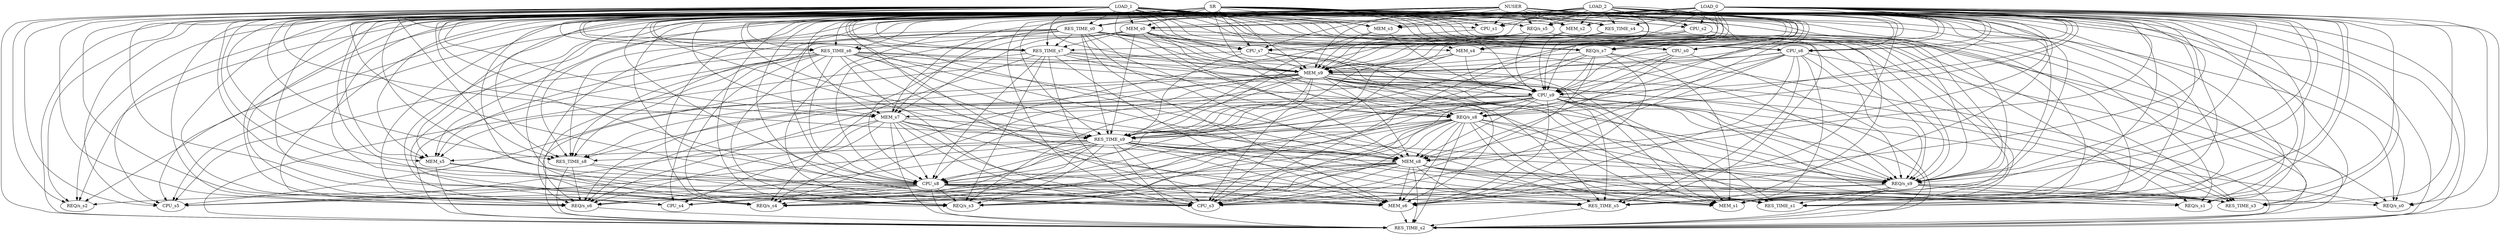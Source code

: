 strict digraph "" {
	NUSER -> "REQ/s_s0";
	NUSER -> RES_TIME_s0;
	NUSER -> CPU_s0;
	NUSER -> MEM_s0;
	NUSER -> "REQ/s_s1";
	NUSER -> RES_TIME_s1;
	NUSER -> CPU_s1;
	NUSER -> MEM_s1;
	NUSER -> "REQ/s_s2";
	NUSER -> RES_TIME_s2;
	NUSER -> CPU_s2;
	NUSER -> MEM_s2;
	NUSER -> "REQ/s_s3";
	NUSER -> RES_TIME_s3;
	NUSER -> CPU_s3;
	NUSER -> MEM_s3;
	NUSER -> "REQ/s_s4";
	NUSER -> RES_TIME_s4;
	NUSER -> CPU_s4;
	NUSER -> MEM_s4;
	NUSER -> "REQ/s_s5";
	NUSER -> RES_TIME_s5;
	NUSER -> CPU_s5;
	NUSER -> MEM_s5;
	NUSER -> "REQ/s_s6";
	NUSER -> RES_TIME_s6;
	NUSER -> CPU_s6;
	NUSER -> MEM_s6;
	NUSER -> "REQ/s_s7";
	NUSER -> RES_TIME_s7;
	NUSER -> CPU_s7;
	NUSER -> MEM_s7;
	NUSER -> "REQ/s_s8";
	NUSER -> RES_TIME_s8;
	NUSER -> CPU_s8;
	NUSER -> MEM_s8;
	NUSER -> "REQ/s_s9";
	NUSER -> RES_TIME_s9;
	NUSER -> CPU_s9;
	NUSER -> MEM_s9;
	LOAD_0 -> "REQ/s_s0";
	LOAD_0 -> RES_TIME_s0;
	LOAD_0 -> CPU_s0;
	LOAD_0 -> MEM_s0;
	LOAD_0 -> "REQ/s_s1";
	LOAD_0 -> RES_TIME_s1;
	LOAD_0 -> CPU_s1;
	LOAD_0 -> MEM_s1;
	LOAD_0 -> "REQ/s_s2";
	LOAD_0 -> RES_TIME_s2;
	LOAD_0 -> CPU_s2;
	LOAD_0 -> MEM_s2;
	LOAD_0 -> "REQ/s_s3";
	LOAD_0 -> RES_TIME_s3;
	LOAD_0 -> CPU_s3;
	LOAD_0 -> MEM_s3;
	LOAD_0 -> "REQ/s_s4";
	LOAD_0 -> RES_TIME_s4;
	LOAD_0 -> CPU_s4;
	LOAD_0 -> MEM_s4;
	LOAD_0 -> "REQ/s_s5";
	LOAD_0 -> RES_TIME_s5;
	LOAD_0 -> CPU_s5;
	LOAD_0 -> MEM_s5;
	LOAD_0 -> "REQ/s_s6";
	LOAD_0 -> RES_TIME_s6;
	LOAD_0 -> CPU_s6;
	LOAD_0 -> MEM_s6;
	LOAD_0 -> "REQ/s_s7";
	LOAD_0 -> RES_TIME_s7;
	LOAD_0 -> CPU_s7;
	LOAD_0 -> MEM_s7;
	LOAD_0 -> "REQ/s_s8";
	LOAD_0 -> RES_TIME_s8;
	LOAD_0 -> CPU_s8;
	LOAD_0 -> MEM_s8;
	LOAD_0 -> "REQ/s_s9";
	LOAD_0 -> RES_TIME_s9;
	LOAD_0 -> CPU_s9;
	LOAD_0 -> MEM_s9;
	LOAD_1 -> "REQ/s_s0";
	LOAD_1 -> RES_TIME_s0;
	LOAD_1 -> CPU_s0;
	LOAD_1 -> MEM_s0;
	LOAD_1 -> "REQ/s_s1";
	LOAD_1 -> RES_TIME_s1;
	LOAD_1 -> CPU_s1;
	LOAD_1 -> MEM_s1;
	LOAD_1 -> "REQ/s_s2";
	LOAD_1 -> RES_TIME_s2;
	LOAD_1 -> CPU_s2;
	LOAD_1 -> MEM_s2;
	LOAD_1 -> "REQ/s_s3";
	LOAD_1 -> RES_TIME_s3;
	LOAD_1 -> CPU_s3;
	LOAD_1 -> MEM_s3;
	LOAD_1 -> "REQ/s_s4";
	LOAD_1 -> RES_TIME_s4;
	LOAD_1 -> CPU_s4;
	LOAD_1 -> MEM_s4;
	LOAD_1 -> "REQ/s_s5";
	LOAD_1 -> RES_TIME_s5;
	LOAD_1 -> CPU_s5;
	LOAD_1 -> MEM_s5;
	LOAD_1 -> "REQ/s_s6";
	LOAD_1 -> RES_TIME_s6;
	LOAD_1 -> CPU_s6;
	LOAD_1 -> MEM_s6;
	LOAD_1 -> "REQ/s_s7";
	LOAD_1 -> RES_TIME_s7;
	LOAD_1 -> CPU_s7;
	LOAD_1 -> MEM_s7;
	LOAD_1 -> "REQ/s_s8";
	LOAD_1 -> RES_TIME_s8;
	LOAD_1 -> CPU_s8;
	LOAD_1 -> MEM_s8;
	LOAD_1 -> "REQ/s_s9";
	LOAD_1 -> RES_TIME_s9;
	LOAD_1 -> CPU_s9;
	LOAD_1 -> MEM_s9;
	LOAD_2 -> "REQ/s_s0";
	LOAD_2 -> RES_TIME_s0;
	LOAD_2 -> CPU_s0;
	LOAD_2 -> MEM_s0;
	LOAD_2 -> "REQ/s_s1";
	LOAD_2 -> RES_TIME_s1;
	LOAD_2 -> CPU_s1;
	LOAD_2 -> MEM_s1;
	LOAD_2 -> "REQ/s_s2";
	LOAD_2 -> RES_TIME_s2;
	LOAD_2 -> CPU_s2;
	LOAD_2 -> MEM_s2;
	LOAD_2 -> "REQ/s_s3";
	LOAD_2 -> RES_TIME_s3;
	LOAD_2 -> CPU_s3;
	LOAD_2 -> MEM_s3;
	LOAD_2 -> "REQ/s_s4";
	LOAD_2 -> RES_TIME_s4;
	LOAD_2 -> CPU_s4;
	LOAD_2 -> MEM_s4;
	LOAD_2 -> "REQ/s_s5";
	LOAD_2 -> RES_TIME_s5;
	LOAD_2 -> CPU_s5;
	LOAD_2 -> MEM_s5;
	LOAD_2 -> "REQ/s_s6";
	LOAD_2 -> RES_TIME_s6;
	LOAD_2 -> CPU_s6;
	LOAD_2 -> MEM_s6;
	LOAD_2 -> "REQ/s_s7";
	LOAD_2 -> RES_TIME_s7;
	LOAD_2 -> CPU_s7;
	LOAD_2 -> MEM_s7;
	LOAD_2 -> "REQ/s_s8";
	LOAD_2 -> RES_TIME_s8;
	LOAD_2 -> CPU_s8;
	LOAD_2 -> MEM_s8;
	LOAD_2 -> "REQ/s_s9";
	LOAD_2 -> RES_TIME_s9;
	LOAD_2 -> CPU_s9;
	LOAD_2 -> MEM_s9;
	SR -> "REQ/s_s0";
	SR -> RES_TIME_s0;
	SR -> CPU_s0;
	SR -> MEM_s0;
	SR -> "REQ/s_s1";
	SR -> RES_TIME_s1;
	SR -> CPU_s1;
	SR -> MEM_s1;
	SR -> "REQ/s_s2";
	SR -> RES_TIME_s2;
	SR -> CPU_s2;
	SR -> MEM_s2;
	SR -> "REQ/s_s3";
	SR -> RES_TIME_s3;
	SR -> CPU_s3;
	SR -> MEM_s3;
	SR -> "REQ/s_s4";
	SR -> RES_TIME_s4;
	SR -> CPU_s4;
	SR -> MEM_s4;
	SR -> "REQ/s_s5";
	SR -> RES_TIME_s5;
	SR -> CPU_s5;
	SR -> MEM_s5;
	SR -> "REQ/s_s6";
	SR -> RES_TIME_s6;
	SR -> CPU_s6;
	SR -> MEM_s6;
	SR -> "REQ/s_s7";
	SR -> RES_TIME_s7;
	SR -> CPU_s7;
	SR -> MEM_s7;
	SR -> "REQ/s_s8";
	SR -> RES_TIME_s8;
	SR -> CPU_s8;
	SR -> MEM_s8;
	SR -> "REQ/s_s9";
	SR -> RES_TIME_s9;
	SR -> CPU_s9;
	SR -> MEM_s9;
	RES_TIME_s0 -> MEM_s5;
	RES_TIME_s0 -> "REQ/s_s6";
	RES_TIME_s0 -> RES_TIME_s6;
	RES_TIME_s0 -> CPU_s6;
	RES_TIME_s0 -> MEM_s6;
	RES_TIME_s0 -> "REQ/s_s7";
	RES_TIME_s0 -> RES_TIME_s7;
	RES_TIME_s0 -> CPU_s7;
	RES_TIME_s0 -> MEM_s7;
	RES_TIME_s0 -> "REQ/s_s8";
	RES_TIME_s0 -> RES_TIME_s8;
	RES_TIME_s0 -> CPU_s8;
	RES_TIME_s0 -> MEM_s8;
	RES_TIME_s0 -> "REQ/s_s9";
	RES_TIME_s0 -> RES_TIME_s9;
	RES_TIME_s0 -> CPU_s9;
	RES_TIME_s0 -> MEM_s9;
	CPU_s0 -> MEM_s8;
	CPU_s0 -> "REQ/s_s9";
	CPU_s0 -> RES_TIME_s9;
	CPU_s0 -> CPU_s9;
	CPU_s0 -> MEM_s9;
	MEM_s0 -> RES_TIME_s7;
	MEM_s0 -> CPU_s7;
	MEM_s0 -> MEM_s7;
	MEM_s0 -> "REQ/s_s8";
	MEM_s0 -> RES_TIME_s8;
	MEM_s0 -> CPU_s8;
	MEM_s0 -> MEM_s8;
	MEM_s0 -> "REQ/s_s9";
	MEM_s0 -> RES_TIME_s9;
	MEM_s0 -> CPU_s9;
	MEM_s0 -> MEM_s9;
	CPU_s1 -> MEM_s9;
	CPU_s2 -> "REQ/s_s9";
	CPU_s2 -> RES_TIME_s9;
	CPU_s2 -> CPU_s9;
	CPU_s2 -> MEM_s9;
	MEM_s2 -> CPU_s9;
	MEM_s2 -> MEM_s9;
	MEM_s3 -> RES_TIME_s9;
	MEM_s3 -> CPU_s9;
	MEM_s3 -> MEM_s9;
	RES_TIME_s4 -> "REQ/s_s9";
	RES_TIME_s4 -> RES_TIME_s9;
	RES_TIME_s4 -> CPU_s9;
	RES_TIME_s4 -> MEM_s9;
	MEM_s4 -> CPU_s3;
	MEM_s4 -> "REQ/s_s9";
	MEM_s4 -> RES_TIME_s9;
	MEM_s4 -> CPU_s9;
	MEM_s4 -> MEM_s9;
	"REQ/s_s5" -> RES_TIME_s2;
	"REQ/s_s5" -> "REQ/s_s4";
	"REQ/s_s5" -> CPU_s9;
	"REQ/s_s5" -> MEM_s9;
	RES_TIME_s5 -> RES_TIME_s2;
	MEM_s5 -> RES_TIME_s2;
	MEM_s5 -> CPU_s3;
	MEM_s5 -> "REQ/s_s4";
	"REQ/s_s6" -> RES_TIME_s2;
	RES_TIME_s6 -> RES_TIME_s2;
	RES_TIME_s6 -> "REQ/s_s3";
	RES_TIME_s6 -> CPU_s3;
	RES_TIME_s6 -> "REQ/s_s4";
	RES_TIME_s6 -> CPU_s4;
	RES_TIME_s6 -> RES_TIME_s5;
	RES_TIME_s6 -> CPU_s5;
	RES_TIME_s6 -> "REQ/s_s6";
	RES_TIME_s6 -> MEM_s6;
	RES_TIME_s6 -> CPU_s8;
	RES_TIME_s6 -> MEM_s8;
	RES_TIME_s6 -> "REQ/s_s9";
	RES_TIME_s6 -> RES_TIME_s9;
	RES_TIME_s6 -> CPU_s9;
	RES_TIME_s6 -> MEM_s9;
	CPU_s6 -> MEM_s1;
	CPU_s6 -> RES_TIME_s2;
	CPU_s6 -> CPU_s3;
	CPU_s6 -> RES_TIME_s5;
	CPU_s6 -> "REQ/s_s6";
	CPU_s6 -> MEM_s6;
	CPU_s6 -> "REQ/s_s9";
	CPU_s6 -> RES_TIME_s9;
	CPU_s6 -> CPU_s9;
	CPU_s6 -> MEM_s9;
	MEM_s6 -> RES_TIME_s2;
	"REQ/s_s7" -> MEM_s1;
	"REQ/s_s7" -> RES_TIME_s2;
	"REQ/s_s7" -> CPU_s3;
	"REQ/s_s7" -> MEM_s6;
	"REQ/s_s7" -> CPU_s8;
	"REQ/s_s7" -> RES_TIME_s9;
	"REQ/s_s7" -> CPU_s9;
	"REQ/s_s7" -> MEM_s9;
	RES_TIME_s7 -> MEM_s1;
	RES_TIME_s7 -> RES_TIME_s2;
	RES_TIME_s7 -> "REQ/s_s3";
	RES_TIME_s7 -> RES_TIME_s3;
	RES_TIME_s7 -> CPU_s3;
	RES_TIME_s7 -> "REQ/s_s4";
	RES_TIME_s7 -> MEM_s6;
	RES_TIME_s7 -> CPU_s8;
	RES_TIME_s7 -> "REQ/s_s9";
	RES_TIME_s7 -> MEM_s9;
	CPU_s7 -> MEM_s1;
	CPU_s7 -> RES_TIME_s2;
	CPU_s7 -> RES_TIME_s9;
	CPU_s7 -> CPU_s9;
	CPU_s7 -> MEM_s9;
	MEM_s7 -> RES_TIME_s2;
	MEM_s7 -> CPU_s3;
	MEM_s7 -> CPU_s4;
	MEM_s7 -> RES_TIME_s5;
	MEM_s7 -> CPU_s5;
	MEM_s7 -> "REQ/s_s6";
	MEM_s7 -> MEM_s6;
	MEM_s7 -> CPU_s8;
	MEM_s7 -> MEM_s8;
	MEM_s7 -> "REQ/s_s9";
	MEM_s7 -> RES_TIME_s9;
	"REQ/s_s8" -> "REQ/s_s1";
	"REQ/s_s8" -> RES_TIME_s1;
	"REQ/s_s8" -> MEM_s1;
	"REQ/s_s8" -> RES_TIME_s2;
	"REQ/s_s8" -> "REQ/s_s3";
	"REQ/s_s8" -> RES_TIME_s3;
	"REQ/s_s8" -> CPU_s3;
	"REQ/s_s8" -> "REQ/s_s4";
	"REQ/s_s8" -> CPU_s4;
	"REQ/s_s8" -> "REQ/s_s6";
	"REQ/s_s8" -> MEM_s6;
	"REQ/s_s8" -> CPU_s8;
	"REQ/s_s8" -> MEM_s8;
	"REQ/s_s8" -> "REQ/s_s9";
	"REQ/s_s8" -> RES_TIME_s9;
	RES_TIME_s8 -> RES_TIME_s2;
	RES_TIME_s8 -> CPU_s3;
	RES_TIME_s8 -> "REQ/s_s6";
	RES_TIME_s8 -> MEM_s6;
	CPU_s8 -> RES_TIME_s1;
	CPU_s8 -> MEM_s1;
	CPU_s8 -> "REQ/s_s2";
	CPU_s8 -> RES_TIME_s2;
	CPU_s8 -> "REQ/s_s3";
	CPU_s8 -> RES_TIME_s3;
	CPU_s8 -> CPU_s3;
	CPU_s8 -> "REQ/s_s4";
	CPU_s8 -> CPU_s4;
	CPU_s8 -> RES_TIME_s5;
	CPU_s8 -> CPU_s5;
	CPU_s8 -> "REQ/s_s6";
	CPU_s8 -> MEM_s6;
	MEM_s8 -> "REQ/s_s1";
	MEM_s8 -> RES_TIME_s1;
	MEM_s8 -> MEM_s1;
	MEM_s8 -> RES_TIME_s2;
	MEM_s8 -> "REQ/s_s3";
	MEM_s8 -> CPU_s3;
	MEM_s8 -> "REQ/s_s4";
	MEM_s8 -> CPU_s4;
	MEM_s8 -> RES_TIME_s5;
	MEM_s8 -> "REQ/s_s6";
	MEM_s8 -> MEM_s6;
	MEM_s8 -> CPU_s8;
	MEM_s8 -> "REQ/s_s9";
	"REQ/s_s9" -> "REQ/s_s0";
	"REQ/s_s9" -> "REQ/s_s1";
	"REQ/s_s9" -> RES_TIME_s1;
	"REQ/s_s9" -> MEM_s1;
	"REQ/s_s9" -> RES_TIME_s2;
	"REQ/s_s9" -> "REQ/s_s3";
	"REQ/s_s9" -> RES_TIME_s3;
	"REQ/s_s9" -> CPU_s3;
	RES_TIME_s9 -> RES_TIME_s1;
	RES_TIME_s9 -> MEM_s1;
	RES_TIME_s9 -> RES_TIME_s2;
	RES_TIME_s9 -> "REQ/s_s3";
	RES_TIME_s9 -> RES_TIME_s3;
	RES_TIME_s9 -> CPU_s3;
	RES_TIME_s9 -> "REQ/s_s4";
	RES_TIME_s9 -> CPU_s4;
	RES_TIME_s9 -> RES_TIME_s5;
	RES_TIME_s9 -> CPU_s5;
	RES_TIME_s9 -> MEM_s5;
	RES_TIME_s9 -> "REQ/s_s6";
	RES_TIME_s9 -> MEM_s6;
	RES_TIME_s9 -> RES_TIME_s8;
	RES_TIME_s9 -> CPU_s8;
	RES_TIME_s9 -> MEM_s8;
	RES_TIME_s9 -> "REQ/s_s9";
	CPU_s9 -> "REQ/s_s0";
	CPU_s9 -> RES_TIME_s1;
	CPU_s9 -> MEM_s1;
	CPU_s9 -> RES_TIME_s2;
	CPU_s9 -> "REQ/s_s3";
	CPU_s9 -> RES_TIME_s3;
	CPU_s9 -> CPU_s3;
	CPU_s9 -> "REQ/s_s4";
	CPU_s9 -> CPU_s4;
	CPU_s9 -> RES_TIME_s5;
	CPU_s9 -> "REQ/s_s6";
	CPU_s9 -> MEM_s6;
	CPU_s9 -> MEM_s7;
	CPU_s9 -> "REQ/s_s8";
	CPU_s9 -> RES_TIME_s8;
	CPU_s9 -> CPU_s8;
	CPU_s9 -> MEM_s8;
	CPU_s9 -> "REQ/s_s9";
	CPU_s9 -> RES_TIME_s9;
	MEM_s9 -> RES_TIME_s1;
	MEM_s9 -> MEM_s1;
	MEM_s9 -> RES_TIME_s2;
	MEM_s9 -> "REQ/s_s3";
	MEM_s9 -> RES_TIME_s3;
	MEM_s9 -> CPU_s3;
	MEM_s9 -> "REQ/s_s4";
	MEM_s9 -> RES_TIME_s5;
	MEM_s9 -> CPU_s5;
	MEM_s9 -> MEM_s5;
	MEM_s9 -> "REQ/s_s6";
	MEM_s9 -> MEM_s6;
	MEM_s9 -> "REQ/s_s8";
	MEM_s9 -> RES_TIME_s8;
	MEM_s9 -> CPU_s8;
	MEM_s9 -> MEM_s8;
	MEM_s9 -> "REQ/s_s9";
	MEM_s9 -> RES_TIME_s9;
	MEM_s9 -> CPU_s9;
}
